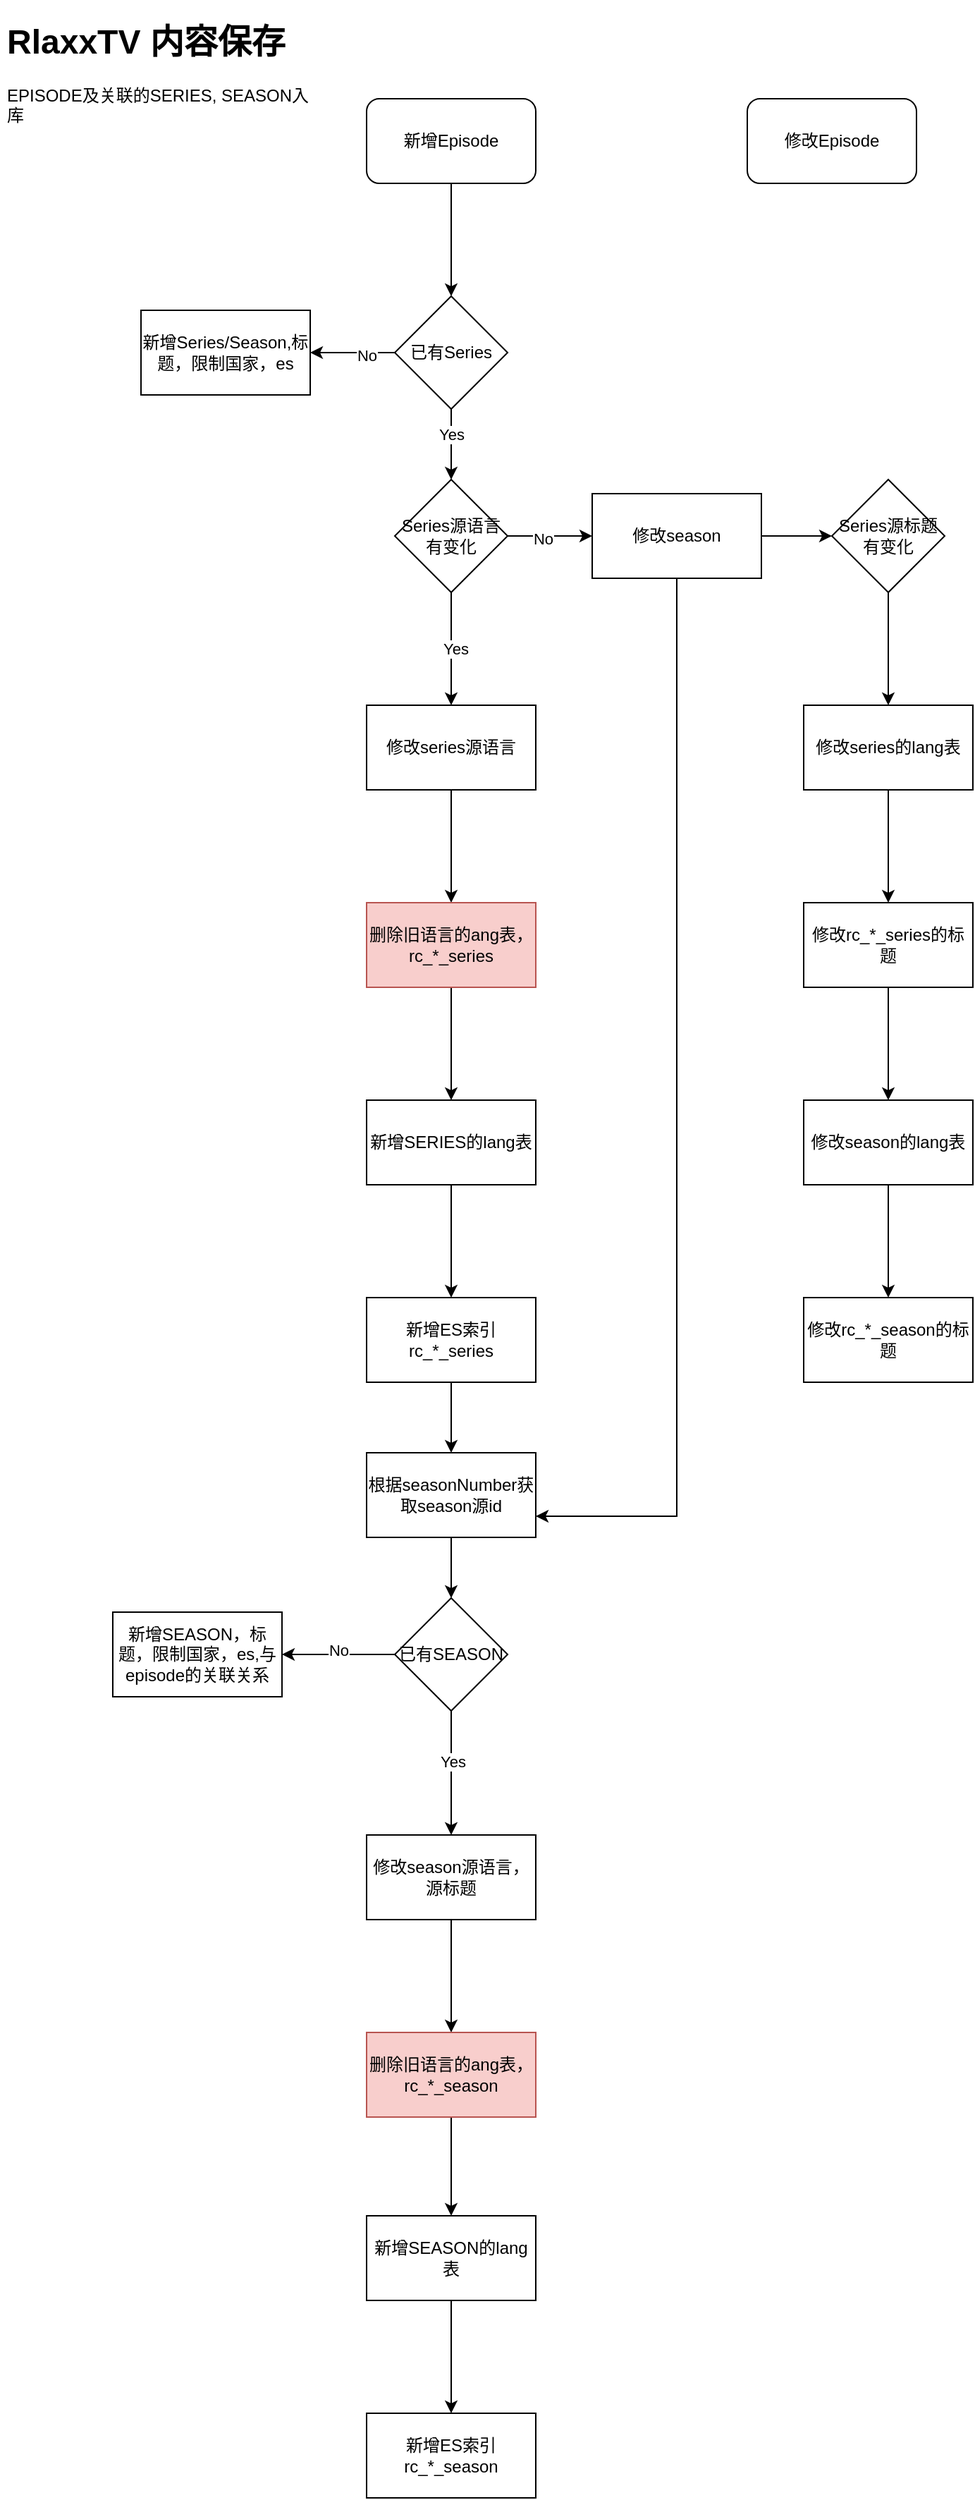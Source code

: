 <mxfile version="22.1.9" type="github" pages="2">
  <diagram name="第 1 页" id="IRyI0qfTR5pbfn_mzIuA">
    <mxGraphModel dx="1386" dy="759" grid="1" gridSize="10" guides="1" tooltips="1" connect="1" arrows="1" fold="1" page="1" pageScale="1" pageWidth="827" pageHeight="1169" math="0" shadow="0">
      <root>
        <mxCell id="0" />
        <mxCell id="1" parent="0" />
        <mxCell id="hS1OXOlbxlRcdLpgtcnR-2" value="&lt;h1&gt;RlaxxTV 内容保存&lt;/h1&gt;&lt;p&gt;EPISODE及关联的SERIES, SEASON入库&lt;/p&gt;&lt;p&gt;&lt;br&gt;&lt;/p&gt;" style="text;html=1;strokeColor=none;fillColor=none;spacing=5;spacingTop=-20;whiteSpace=wrap;overflow=hidden;rounded=0;" vertex="1" parent="1">
          <mxGeometry x="50" y="10" width="230" height="120" as="geometry" />
        </mxCell>
        <mxCell id="hS1OXOlbxlRcdLpgtcnR-6" value="" style="edgeStyle=orthogonalEdgeStyle;rounded=0;orthogonalLoop=1;jettySize=auto;html=1;" edge="1" parent="1" source="hS1OXOlbxlRcdLpgtcnR-3">
          <mxGeometry relative="1" as="geometry">
            <mxPoint x="370" y="210" as="targetPoint" />
          </mxGeometry>
        </mxCell>
        <mxCell id="hS1OXOlbxlRcdLpgtcnR-3" value="新增Episode" style="rounded=1;whiteSpace=wrap;html=1;" vertex="1" parent="1">
          <mxGeometry x="310" y="70" width="120" height="60" as="geometry" />
        </mxCell>
        <mxCell id="hS1OXOlbxlRcdLpgtcnR-4" value="修改Episode" style="rounded=1;whiteSpace=wrap;html=1;" vertex="1" parent="1">
          <mxGeometry x="580" y="70" width="120" height="60" as="geometry" />
        </mxCell>
        <mxCell id="hS1OXOlbxlRcdLpgtcnR-9" value="" style="edgeStyle=orthogonalEdgeStyle;rounded=0;orthogonalLoop=1;jettySize=auto;html=1;" edge="1" parent="1" source="hS1OXOlbxlRcdLpgtcnR-7" target="hS1OXOlbxlRcdLpgtcnR-8">
          <mxGeometry relative="1" as="geometry" />
        </mxCell>
        <mxCell id="hS1OXOlbxlRcdLpgtcnR-10" value="No" style="edgeLabel;html=1;align=center;verticalAlign=middle;resizable=0;points=[];" vertex="1" connectable="0" parent="hS1OXOlbxlRcdLpgtcnR-9">
          <mxGeometry x="-0.333" y="2" relative="1" as="geometry">
            <mxPoint as="offset" />
          </mxGeometry>
        </mxCell>
        <mxCell id="hS1OXOlbxlRcdLpgtcnR-15" value="" style="edgeStyle=orthogonalEdgeStyle;rounded=0;orthogonalLoop=1;jettySize=auto;html=1;" edge="1" parent="1" source="hS1OXOlbxlRcdLpgtcnR-7" target="hS1OXOlbxlRcdLpgtcnR-14">
          <mxGeometry relative="1" as="geometry" />
        </mxCell>
        <mxCell id="hS1OXOlbxlRcdLpgtcnR-18" value="Yes" style="edgeLabel;html=1;align=center;verticalAlign=middle;resizable=0;points=[];" vertex="1" connectable="0" parent="hS1OXOlbxlRcdLpgtcnR-15">
          <mxGeometry x="-0.28" relative="1" as="geometry">
            <mxPoint as="offset" />
          </mxGeometry>
        </mxCell>
        <mxCell id="hS1OXOlbxlRcdLpgtcnR-7" value="已有Series" style="rhombus;whiteSpace=wrap;html=1;" vertex="1" parent="1">
          <mxGeometry x="330" y="210" width="80" height="80" as="geometry" />
        </mxCell>
        <mxCell id="hS1OXOlbxlRcdLpgtcnR-8" value="新增Series/Season,标题，限制国家，es" style="whiteSpace=wrap;html=1;" vertex="1" parent="1">
          <mxGeometry x="150" y="220" width="120" height="60" as="geometry" />
        </mxCell>
        <mxCell id="hS1OXOlbxlRcdLpgtcnR-17" value="" style="edgeStyle=orthogonalEdgeStyle;rounded=0;orthogonalLoop=1;jettySize=auto;html=1;" edge="1" parent="1" source="hS1OXOlbxlRcdLpgtcnR-14" target="hS1OXOlbxlRcdLpgtcnR-16">
          <mxGeometry relative="1" as="geometry" />
        </mxCell>
        <mxCell id="hS1OXOlbxlRcdLpgtcnR-19" value="Yes" style="edgeLabel;html=1;align=center;verticalAlign=middle;resizable=0;points=[];" vertex="1" connectable="0" parent="hS1OXOlbxlRcdLpgtcnR-17">
          <mxGeometry y="3" relative="1" as="geometry">
            <mxPoint as="offset" />
          </mxGeometry>
        </mxCell>
        <mxCell id="hS1OXOlbxlRcdLpgtcnR-90" value="" style="edgeStyle=orthogonalEdgeStyle;rounded=0;orthogonalLoop=1;jettySize=auto;html=1;" edge="1" parent="1" source="hS1OXOlbxlRcdLpgtcnR-14" target="hS1OXOlbxlRcdLpgtcnR-89">
          <mxGeometry relative="1" as="geometry" />
        </mxCell>
        <mxCell id="hS1OXOlbxlRcdLpgtcnR-92" value="No" style="edgeLabel;html=1;align=center;verticalAlign=middle;resizable=0;points=[];" vertex="1" connectable="0" parent="hS1OXOlbxlRcdLpgtcnR-90">
          <mxGeometry x="-0.167" y="-2" relative="1" as="geometry">
            <mxPoint as="offset" />
          </mxGeometry>
        </mxCell>
        <mxCell id="hS1OXOlbxlRcdLpgtcnR-14" value="Series源语言有变化" style="rhombus;whiteSpace=wrap;html=1;" vertex="1" parent="1">
          <mxGeometry x="330" y="340" width="80" height="80" as="geometry" />
        </mxCell>
        <mxCell id="hS1OXOlbxlRcdLpgtcnR-24" value="" style="edgeStyle=orthogonalEdgeStyle;rounded=0;orthogonalLoop=1;jettySize=auto;html=1;" edge="1" parent="1" source="hS1OXOlbxlRcdLpgtcnR-16" target="hS1OXOlbxlRcdLpgtcnR-23">
          <mxGeometry relative="1" as="geometry" />
        </mxCell>
        <mxCell id="hS1OXOlbxlRcdLpgtcnR-16" value="修改series源语言" style="whiteSpace=wrap;html=1;" vertex="1" parent="1">
          <mxGeometry x="310" y="500" width="120" height="60" as="geometry" />
        </mxCell>
        <mxCell id="hS1OXOlbxlRcdLpgtcnR-26" value="" style="edgeStyle=orthogonalEdgeStyle;rounded=0;orthogonalLoop=1;jettySize=auto;html=1;" edge="1" parent="1" source="hS1OXOlbxlRcdLpgtcnR-23" target="hS1OXOlbxlRcdLpgtcnR-25">
          <mxGeometry relative="1" as="geometry" />
        </mxCell>
        <mxCell id="hS1OXOlbxlRcdLpgtcnR-23" value="删除旧语言的ang表，rc_*_series" style="whiteSpace=wrap;html=1;fillColor=#f8cecc;strokeColor=#b85450;" vertex="1" parent="1">
          <mxGeometry x="310" y="640" width="120" height="60" as="geometry" />
        </mxCell>
        <mxCell id="hS1OXOlbxlRcdLpgtcnR-28" value="" style="edgeStyle=orthogonalEdgeStyle;rounded=0;orthogonalLoop=1;jettySize=auto;html=1;" edge="1" parent="1" source="hS1OXOlbxlRcdLpgtcnR-25" target="hS1OXOlbxlRcdLpgtcnR-27">
          <mxGeometry relative="1" as="geometry" />
        </mxCell>
        <mxCell id="hS1OXOlbxlRcdLpgtcnR-25" value="新增SERIES的lang表" style="whiteSpace=wrap;html=1;" vertex="1" parent="1">
          <mxGeometry x="310" y="780" width="120" height="60" as="geometry" />
        </mxCell>
        <mxCell id="hS1OXOlbxlRcdLpgtcnR-85" value="" style="edgeStyle=orthogonalEdgeStyle;rounded=0;orthogonalLoop=1;jettySize=auto;html=1;" edge="1" parent="1" source="hS1OXOlbxlRcdLpgtcnR-27" target="hS1OXOlbxlRcdLpgtcnR-84">
          <mxGeometry relative="1" as="geometry" />
        </mxCell>
        <mxCell id="hS1OXOlbxlRcdLpgtcnR-27" value="新增ES索引rc_*_series" style="whiteSpace=wrap;html=1;" vertex="1" parent="1">
          <mxGeometry x="310" y="920" width="120" height="60" as="geometry" />
        </mxCell>
        <mxCell id="hS1OXOlbxlRcdLpgtcnR-37" value="" style="edgeStyle=orthogonalEdgeStyle;rounded=0;orthogonalLoop=1;jettySize=auto;html=1;" edge="1" parent="1" source="hS1OXOlbxlRcdLpgtcnR-32" target="hS1OXOlbxlRcdLpgtcnR-34">
          <mxGeometry relative="1" as="geometry" />
        </mxCell>
        <mxCell id="hS1OXOlbxlRcdLpgtcnR-32" value="修改season源语言，源标题" style="whiteSpace=wrap;html=1;" vertex="1" parent="1">
          <mxGeometry x="310" y="1301" width="120" height="60" as="geometry" />
        </mxCell>
        <mxCell id="hS1OXOlbxlRcdLpgtcnR-38" value="" style="edgeStyle=orthogonalEdgeStyle;rounded=0;orthogonalLoop=1;jettySize=auto;html=1;" edge="1" parent="1" source="hS1OXOlbxlRcdLpgtcnR-34" target="hS1OXOlbxlRcdLpgtcnR-35">
          <mxGeometry relative="1" as="geometry" />
        </mxCell>
        <mxCell id="hS1OXOlbxlRcdLpgtcnR-34" value="删除旧语言的ang表，rc_*_season" style="whiteSpace=wrap;html=1;fillColor=#f8cecc;strokeColor=#b85450;" vertex="1" parent="1">
          <mxGeometry x="310" y="1441" width="120" height="60" as="geometry" />
        </mxCell>
        <mxCell id="hS1OXOlbxlRcdLpgtcnR-80" value="" style="edgeStyle=orthogonalEdgeStyle;rounded=0;orthogonalLoop=1;jettySize=auto;html=1;" edge="1" parent="1" source="hS1OXOlbxlRcdLpgtcnR-35" target="hS1OXOlbxlRcdLpgtcnR-79">
          <mxGeometry relative="1" as="geometry" />
        </mxCell>
        <mxCell id="hS1OXOlbxlRcdLpgtcnR-35" value="新增SEASON的lang表" style="whiteSpace=wrap;html=1;" vertex="1" parent="1">
          <mxGeometry x="310" y="1571" width="120" height="60" as="geometry" />
        </mxCell>
        <mxCell id="hS1OXOlbxlRcdLpgtcnR-74" value="" style="edgeStyle=orthogonalEdgeStyle;rounded=0;orthogonalLoop=1;jettySize=auto;html=1;" edge="1" parent="1" source="hS1OXOlbxlRcdLpgtcnR-71" target="hS1OXOlbxlRcdLpgtcnR-32">
          <mxGeometry relative="1" as="geometry" />
        </mxCell>
        <mxCell id="hS1OXOlbxlRcdLpgtcnR-78" value="Yes" style="edgeLabel;html=1;align=center;verticalAlign=middle;resizable=0;points=[];" vertex="1" connectable="0" parent="hS1OXOlbxlRcdLpgtcnR-74">
          <mxGeometry x="-0.182" y="1" relative="1" as="geometry">
            <mxPoint as="offset" />
          </mxGeometry>
        </mxCell>
        <mxCell id="hS1OXOlbxlRcdLpgtcnR-76" value="" style="edgeStyle=orthogonalEdgeStyle;rounded=0;orthogonalLoop=1;jettySize=auto;html=1;" edge="1" parent="1" source="hS1OXOlbxlRcdLpgtcnR-71" target="hS1OXOlbxlRcdLpgtcnR-75">
          <mxGeometry relative="1" as="geometry" />
        </mxCell>
        <mxCell id="hS1OXOlbxlRcdLpgtcnR-77" value="No" style="edgeLabel;html=1;align=center;verticalAlign=middle;resizable=0;points=[];" vertex="1" connectable="0" parent="hS1OXOlbxlRcdLpgtcnR-76">
          <mxGeometry y="-3" relative="1" as="geometry">
            <mxPoint as="offset" />
          </mxGeometry>
        </mxCell>
        <mxCell id="hS1OXOlbxlRcdLpgtcnR-71" value="已有SEASON" style="rhombus;whiteSpace=wrap;html=1;" vertex="1" parent="1">
          <mxGeometry x="330" y="1133" width="80" height="80" as="geometry" />
        </mxCell>
        <mxCell id="hS1OXOlbxlRcdLpgtcnR-75" value="新增SEASON，标题，限制国家，es,与episode的关联关系" style="whiteSpace=wrap;html=1;" vertex="1" parent="1">
          <mxGeometry x="130" y="1143" width="120" height="60" as="geometry" />
        </mxCell>
        <mxCell id="hS1OXOlbxlRcdLpgtcnR-79" value="新增ES索引rc_*_season" style="whiteSpace=wrap;html=1;" vertex="1" parent="1">
          <mxGeometry x="310" y="1711" width="120" height="60" as="geometry" />
        </mxCell>
        <mxCell id="hS1OXOlbxlRcdLpgtcnR-86" value="" style="edgeStyle=orthogonalEdgeStyle;rounded=0;orthogonalLoop=1;jettySize=auto;html=1;" edge="1" parent="1" source="hS1OXOlbxlRcdLpgtcnR-84" target="hS1OXOlbxlRcdLpgtcnR-71">
          <mxGeometry relative="1" as="geometry" />
        </mxCell>
        <mxCell id="hS1OXOlbxlRcdLpgtcnR-84" value="根据seasonNumber获取season源id" style="rounded=0;whiteSpace=wrap;html=1;" vertex="1" parent="1">
          <mxGeometry x="310" y="1030" width="120" height="60" as="geometry" />
        </mxCell>
        <mxCell id="hS1OXOlbxlRcdLpgtcnR-91" style="edgeStyle=orthogonalEdgeStyle;rounded=0;orthogonalLoop=1;jettySize=auto;html=1;entryX=1;entryY=0.75;entryDx=0;entryDy=0;" edge="1" parent="1" source="hS1OXOlbxlRcdLpgtcnR-89" target="hS1OXOlbxlRcdLpgtcnR-84">
          <mxGeometry relative="1" as="geometry">
            <Array as="points">
              <mxPoint x="530" y="1075" />
            </Array>
          </mxGeometry>
        </mxCell>
        <mxCell id="hS1OXOlbxlRcdLpgtcnR-94" value="" style="edgeStyle=orthogonalEdgeStyle;rounded=0;orthogonalLoop=1;jettySize=auto;html=1;" edge="1" parent="1" source="hS1OXOlbxlRcdLpgtcnR-89" target="hS1OXOlbxlRcdLpgtcnR-93">
          <mxGeometry relative="1" as="geometry" />
        </mxCell>
        <mxCell id="hS1OXOlbxlRcdLpgtcnR-89" value="修改season" style="whiteSpace=wrap;html=1;" vertex="1" parent="1">
          <mxGeometry x="470" y="350" width="120" height="60" as="geometry" />
        </mxCell>
        <mxCell id="hS1OXOlbxlRcdLpgtcnR-96" value="" style="edgeStyle=orthogonalEdgeStyle;rounded=0;orthogonalLoop=1;jettySize=auto;html=1;" edge="1" parent="1" source="hS1OXOlbxlRcdLpgtcnR-93" target="hS1OXOlbxlRcdLpgtcnR-95">
          <mxGeometry relative="1" as="geometry" />
        </mxCell>
        <mxCell id="hS1OXOlbxlRcdLpgtcnR-93" value="Series源标题有变化" style="rhombus;whiteSpace=wrap;html=1;" vertex="1" parent="1">
          <mxGeometry x="640" y="340" width="80" height="80" as="geometry" />
        </mxCell>
        <mxCell id="hS1OXOlbxlRcdLpgtcnR-98" value="" style="edgeStyle=orthogonalEdgeStyle;rounded=0;orthogonalLoop=1;jettySize=auto;html=1;" edge="1" parent="1" source="hS1OXOlbxlRcdLpgtcnR-95" target="hS1OXOlbxlRcdLpgtcnR-97">
          <mxGeometry relative="1" as="geometry" />
        </mxCell>
        <mxCell id="hS1OXOlbxlRcdLpgtcnR-95" value="修改series的lang表" style="whiteSpace=wrap;html=1;" vertex="1" parent="1">
          <mxGeometry x="620" y="500" width="120" height="60" as="geometry" />
        </mxCell>
        <mxCell id="hS1OXOlbxlRcdLpgtcnR-100" value="" style="edgeStyle=orthogonalEdgeStyle;rounded=0;orthogonalLoop=1;jettySize=auto;html=1;" edge="1" parent="1" source="hS1OXOlbxlRcdLpgtcnR-97" target="hS1OXOlbxlRcdLpgtcnR-99">
          <mxGeometry relative="1" as="geometry" />
        </mxCell>
        <mxCell id="hS1OXOlbxlRcdLpgtcnR-97" value="修改rc_*_series的标题" style="whiteSpace=wrap;html=1;" vertex="1" parent="1">
          <mxGeometry x="620" y="640" width="120" height="60" as="geometry" />
        </mxCell>
        <mxCell id="hS1OXOlbxlRcdLpgtcnR-102" value="" style="edgeStyle=orthogonalEdgeStyle;rounded=0;orthogonalLoop=1;jettySize=auto;html=1;" edge="1" parent="1" source="hS1OXOlbxlRcdLpgtcnR-99" target="hS1OXOlbxlRcdLpgtcnR-101">
          <mxGeometry relative="1" as="geometry" />
        </mxCell>
        <mxCell id="hS1OXOlbxlRcdLpgtcnR-99" value="修改season的lang表" style="whiteSpace=wrap;html=1;" vertex="1" parent="1">
          <mxGeometry x="620" y="780" width="120" height="60" as="geometry" />
        </mxCell>
        <mxCell id="hS1OXOlbxlRcdLpgtcnR-101" value="修改rc_*_season的标题" style="whiteSpace=wrap;html=1;" vertex="1" parent="1">
          <mxGeometry x="620" y="920" width="120" height="60" as="geometry" />
        </mxCell>
      </root>
    </mxGraphModel>
  </diagram>
  <diagram id="DEkNTQFhF6mnzPjFXJKZ" name="第 2 页">
    <mxGraphModel dx="1721" dy="490" grid="1" gridSize="10" guides="1" tooltips="1" connect="1" arrows="1" fold="1" page="1" pageScale="1" pageWidth="827" pageHeight="1169" math="0" shadow="0">
      <root>
        <mxCell id="0" />
        <mxCell id="1" parent="0" />
        <mxCell id="jFkUsqdZ_uPG45Z37aAV-4" style="edgeStyle=orthogonalEdgeStyle;rounded=0;orthogonalLoop=1;jettySize=auto;html=1;entryX=0;entryY=0.5;entryDx=0;entryDy=0;" edge="1" parent="1" source="jFkUsqdZ_uPG45Z37aAV-1" target="jFkUsqdZ_uPG45Z37aAV-2">
          <mxGeometry relative="1" as="geometry" />
        </mxCell>
        <mxCell id="jFkUsqdZ_uPG45Z37aAV-7" value="" style="edgeStyle=orthogonalEdgeStyle;rounded=0;orthogonalLoop=1;jettySize=auto;html=1;" edge="1" parent="1" source="jFkUsqdZ_uPG45Z37aAV-1" target="jFkUsqdZ_uPG45Z37aAV-6">
          <mxGeometry relative="1" as="geometry" />
        </mxCell>
        <mxCell id="jFkUsqdZ_uPG45Z37aAV-1" value="处理Series" style="rounded=0;whiteSpace=wrap;html=1;" vertex="1" parent="1">
          <mxGeometry x="140" y="60" width="120" height="60" as="geometry" />
        </mxCell>
        <mxCell id="jFkUsqdZ_uPG45Z37aAV-5" style="edgeStyle=orthogonalEdgeStyle;rounded=0;orthogonalLoop=1;jettySize=auto;html=1;" edge="1" parent="1" source="jFkUsqdZ_uPG45Z37aAV-2" target="jFkUsqdZ_uPG45Z37aAV-3">
          <mxGeometry relative="1" as="geometry" />
        </mxCell>
        <mxCell id="jFkUsqdZ_uPG45Z37aAV-2" value="处理Season" style="rounded=0;whiteSpace=wrap;html=1;" vertex="1" parent="1">
          <mxGeometry x="390" y="60" width="120" height="60" as="geometry" />
        </mxCell>
        <mxCell id="jFkUsqdZ_uPG45Z37aAV-3" value="新增episode与season关联表" style="rounded=0;whiteSpace=wrap;html=1;" vertex="1" parent="1">
          <mxGeometry x="620" y="60" width="120" height="60" as="geometry" />
        </mxCell>
        <mxCell id="AGcr6kCapYv468MJgg89-5" value="" style="edgeStyle=orthogonalEdgeStyle;rounded=0;orthogonalLoop=1;jettySize=auto;html=1;" edge="1" parent="1" source="jFkUsqdZ_uPG45Z37aAV-6" target="AGcr6kCapYv468MJgg89-4">
          <mxGeometry relative="1" as="geometry" />
        </mxCell>
        <mxCell id="AGcr6kCapYv468MJgg89-6" value="No" style="edgeLabel;html=1;align=center;verticalAlign=middle;resizable=0;points=[];" vertex="1" connectable="0" parent="AGcr6kCapYv468MJgg89-5">
          <mxGeometry x="-0.262" y="1" relative="1" as="geometry">
            <mxPoint as="offset" />
          </mxGeometry>
        </mxCell>
        <mxCell id="h5SS9oxTkdwtblPTa-et-2" value="" style="edgeStyle=orthogonalEdgeStyle;rounded=0;orthogonalLoop=1;jettySize=auto;html=1;" edge="1" parent="1" source="jFkUsqdZ_uPG45Z37aAV-6" target="h5SS9oxTkdwtblPTa-et-1">
          <mxGeometry relative="1" as="geometry" />
        </mxCell>
        <mxCell id="h5SS9oxTkdwtblPTa-et-3" value="Yes" style="edgeLabel;html=1;align=center;verticalAlign=middle;resizable=0;points=[];" vertex="1" connectable="0" parent="h5SS9oxTkdwtblPTa-et-2">
          <mxGeometry x="-0.29" y="-1" relative="1" as="geometry">
            <mxPoint as="offset" />
          </mxGeometry>
        </mxCell>
        <mxCell id="jFkUsqdZ_uPG45Z37aAV-6" value="Series已存在" style="rhombus;whiteSpace=wrap;html=1;rounded=0;" vertex="1" parent="1">
          <mxGeometry x="160" y="190" width="80" height="80" as="geometry" />
        </mxCell>
        <mxCell id="h5SS9oxTkdwtblPTa-et-9" style="edgeStyle=orthogonalEdgeStyle;rounded=0;orthogonalLoop=1;jettySize=auto;html=1;" edge="1" parent="1" source="AGcr6kCapYv468MJgg89-4" target="h5SS9oxTkdwtblPTa-et-8">
          <mxGeometry relative="1" as="geometry" />
        </mxCell>
        <mxCell id="AGcr6kCapYv468MJgg89-4" value="新增SeriesId" style="whiteSpace=wrap;html=1;rounded=0;" vertex="1" parent="1">
          <mxGeometry x="-50" y="200" width="120" height="60" as="geometry" />
        </mxCell>
        <mxCell id="ueEyEfQV7AIkIwbkFQZf-2" value="" style="edgeStyle=orthogonalEdgeStyle;rounded=0;orthogonalLoop=1;jettySize=auto;html=1;" edge="1" parent="1" source="ueEyEfQV7AIkIwbkFQZf-1" target="jFkUsqdZ_uPG45Z37aAV-1">
          <mxGeometry relative="1" as="geometry" />
        </mxCell>
        <mxCell id="ueEyEfQV7AIkIwbkFQZf-1" value="新增EPISODE" style="rounded=0;whiteSpace=wrap;html=1;" vertex="1" parent="1">
          <mxGeometry x="-50" y="60" width="120" height="60" as="geometry" />
        </mxCell>
        <mxCell id="h5SS9oxTkdwtblPTa-et-5" value="" style="edgeStyle=orthogonalEdgeStyle;rounded=0;orthogonalLoop=1;jettySize=auto;html=1;" edge="1" parent="1" source="h5SS9oxTkdwtblPTa-et-1" target="h5SS9oxTkdwtblPTa-et-4">
          <mxGeometry relative="1" as="geometry" />
        </mxCell>
        <mxCell id="h5SS9oxTkdwtblPTa-et-11" value="Yes" style="edgeLabel;html=1;align=center;verticalAlign=middle;resizable=0;points=[];" vertex="1" connectable="0" parent="h5SS9oxTkdwtblPTa-et-5">
          <mxGeometry x="-0.226" relative="1" as="geometry">
            <mxPoint as="offset" />
          </mxGeometry>
        </mxCell>
        <mxCell id="h5SS9oxTkdwtblPTa-et-1" value="Series语言有变化" style="rhombus;whiteSpace=wrap;html=1;rounded=0;" vertex="1" parent="1">
          <mxGeometry x="160" y="350" width="80" height="80" as="geometry" />
        </mxCell>
        <mxCell id="h5SS9oxTkdwtblPTa-et-7" value="" style="edgeStyle=orthogonalEdgeStyle;rounded=0;orthogonalLoop=1;jettySize=auto;html=1;" edge="1" parent="1" source="h5SS9oxTkdwtblPTa-et-4" target="h5SS9oxTkdwtblPTa-et-6">
          <mxGeometry relative="1" as="geometry" />
        </mxCell>
        <mxCell id="h5SS9oxTkdwtblPTa-et-4" value="删除series的lang表" style="whiteSpace=wrap;html=1;rounded=0;" vertex="1" parent="1">
          <mxGeometry x="140" y="490" width="120" height="60" as="geometry" />
        </mxCell>
        <mxCell id="h5SS9oxTkdwtblPTa-et-10" style="edgeStyle=orthogonalEdgeStyle;rounded=0;orthogonalLoop=1;jettySize=auto;html=1;entryX=1;entryY=0.75;entryDx=0;entryDy=0;" edge="1" parent="1" source="h5SS9oxTkdwtblPTa-et-6" target="h5SS9oxTkdwtblPTa-et-8">
          <mxGeometry relative="1" as="geometry">
            <Array as="points">
              <mxPoint x="200" y="815" />
            </Array>
          </mxGeometry>
        </mxCell>
        <mxCell id="h5SS9oxTkdwtblPTa-et-6" value="删除rc_*_series" style="whiteSpace=wrap;html=1;rounded=0;" vertex="1" parent="1">
          <mxGeometry x="140" y="630" width="120" height="60" as="geometry" />
        </mxCell>
        <mxCell id="h5SS9oxTkdwtblPTa-et-13" value="" style="edgeStyle=orthogonalEdgeStyle;rounded=0;orthogonalLoop=1;jettySize=auto;html=1;" edge="1" parent="1" source="h5SS9oxTkdwtblPTa-et-8" target="h5SS9oxTkdwtblPTa-et-12">
          <mxGeometry relative="1" as="geometry" />
        </mxCell>
        <mxCell id="h5SS9oxTkdwtblPTa-et-8" value="组装z_launche_series" style="rounded=0;whiteSpace=wrap;html=1;" vertex="1" parent="1">
          <mxGeometry x="-50" y="770" width="120" height="60" as="geometry" />
        </mxCell>
        <mxCell id="h5SS9oxTkdwtblPTa-et-15" value="" style="edgeStyle=orthogonalEdgeStyle;rounded=0;orthogonalLoop=1;jettySize=auto;html=1;" edge="1" parent="1" source="h5SS9oxTkdwtblPTa-et-12" target="h5SS9oxTkdwtblPTa-et-14">
          <mxGeometry relative="1" as="geometry" />
        </mxCell>
        <mxCell id="h5SS9oxTkdwtblPTa-et-12" value="组装z_launcher_lang" style="whiteSpace=wrap;html=1;rounded=0;" vertex="1" parent="1">
          <mxGeometry x="-50" y="910" width="120" height="60" as="geometry" />
        </mxCell>
        <mxCell id="h5SS9oxTkdwtblPTa-et-17" value="" style="edgeStyle=orthogonalEdgeStyle;rounded=0;orthogonalLoop=1;jettySize=auto;html=1;" edge="1" parent="1" source="h5SS9oxTkdwtblPTa-et-14" target="h5SS9oxTkdwtblPTa-et-16">
          <mxGeometry relative="1" as="geometry" />
        </mxCell>
        <mxCell id="h5SS9oxTkdwtblPTa-et-14" value="组装z_launcher_restriction" style="whiteSpace=wrap;html=1;rounded=0;" vertex="1" parent="1">
          <mxGeometry x="-50" y="1050" width="120" height="60" as="geometry" />
        </mxCell>
        <mxCell id="h5SS9oxTkdwtblPTa-et-16" value="组装rc_*_series" style="whiteSpace=wrap;html=1;rounded=0;" vertex="1" parent="1">
          <mxGeometry x="-50" y="1190" width="120" height="60" as="geometry" />
        </mxCell>
      </root>
    </mxGraphModel>
  </diagram>
</mxfile>
